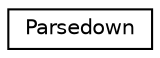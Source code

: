 digraph "Graphical Class Hierarchy"
{
  edge [fontname="Helvetica",fontsize="10",labelfontname="Helvetica",labelfontsize="10"];
  node [fontname="Helvetica",fontsize="10",shape=record];
  rankdir="LR";
  Node1 [label="Parsedown",height=0.2,width=0.4,color="black", fillcolor="white", style="filled",URL="$class_parsedown.html"];
}

